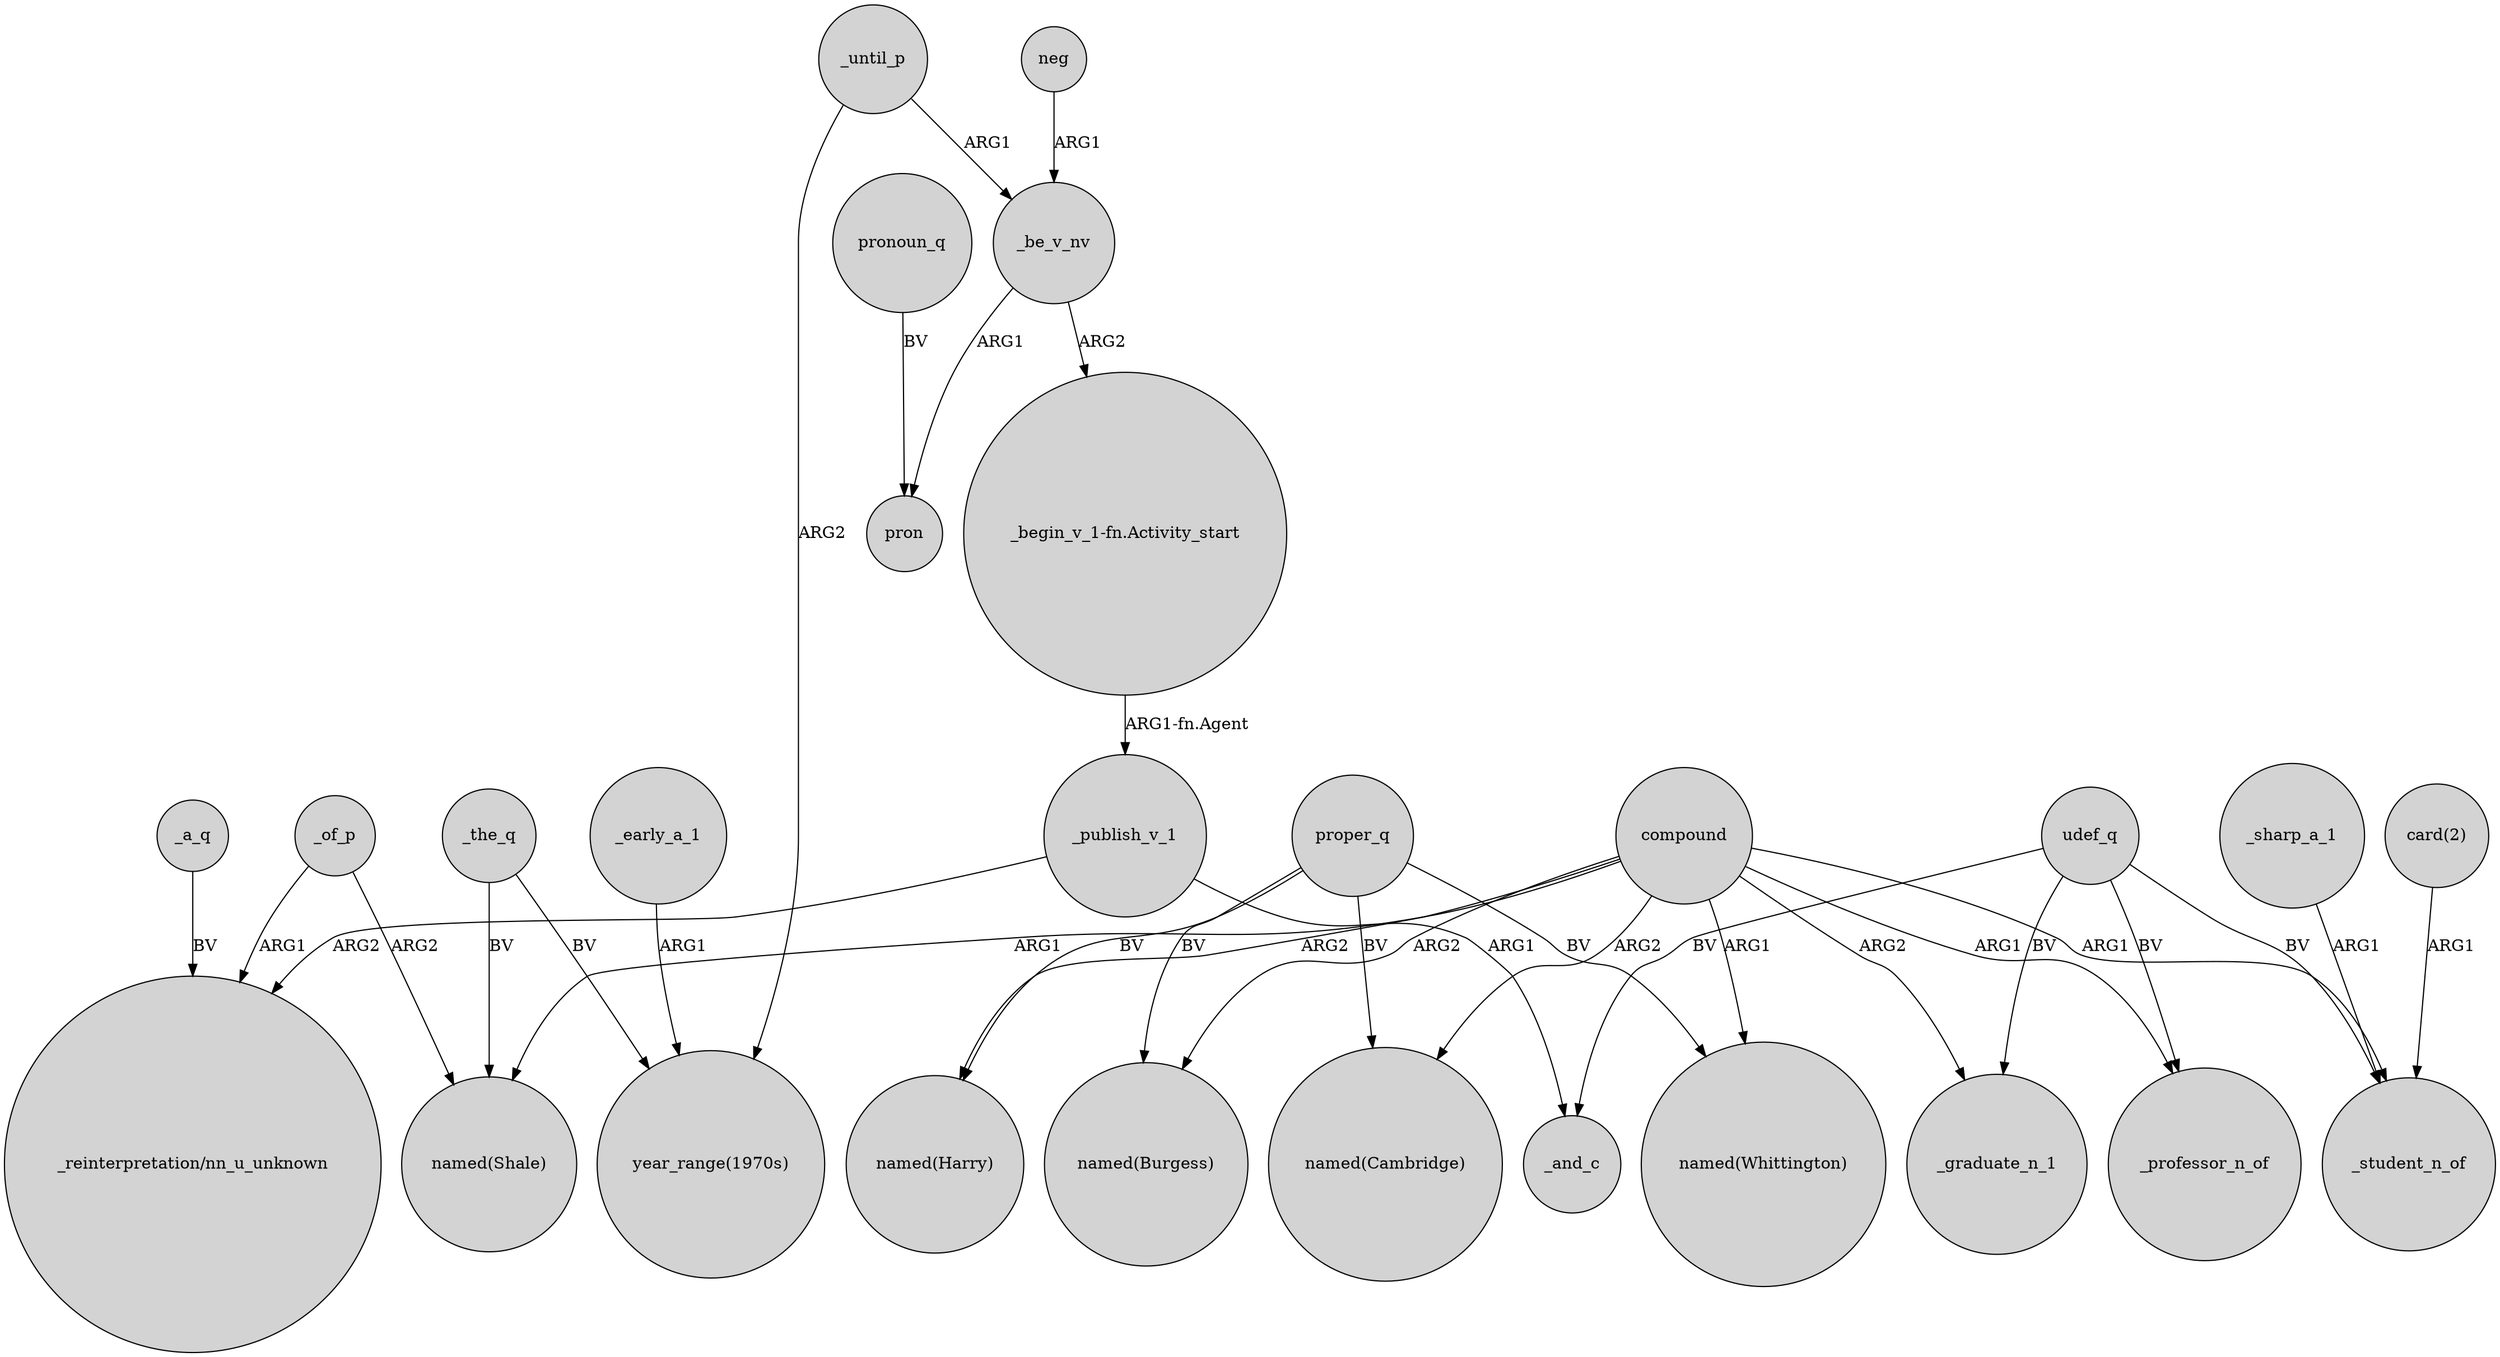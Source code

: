 digraph {
	node [shape=circle style=filled]
	_be_v_nv -> pron [label=ARG1]
	_publish_v_1 -> "_reinterpretation/nn_u_unknown" [label=ARG2]
	"_begin_v_1-fn.Activity_start" -> _publish_v_1 [label="ARG1-fn.Agent"]
	"card(2)" -> _student_n_of [label=ARG1]
	neg -> _be_v_nv [label=ARG1]
	udef_q -> _professor_n_of [label=BV]
	_a_q -> "_reinterpretation/nn_u_unknown" [label=BV]
	_be_v_nv -> "_begin_v_1-fn.Activity_start" [label=ARG2]
	compound -> _graduate_n_1 [label=ARG2]
	_sharp_a_1 -> _student_n_of [label=ARG1]
	compound -> "named(Shale)" [label=ARG1]
	udef_q -> _student_n_of [label=BV]
	_early_a_1 -> "year_range(1970s)" [label=ARG1]
	_of_p -> "_reinterpretation/nn_u_unknown" [label=ARG1]
	_the_q -> "year_range(1970s)" [label=BV]
	compound -> _professor_n_of [label=ARG1]
	proper_q -> "named(Harry)" [label=BV]
	proper_q -> "named(Whittington)" [label=BV]
	pronoun_q -> pron [label=BV]
	_until_p -> _be_v_nv [label=ARG1]
	udef_q -> _graduate_n_1 [label=BV]
	compound -> "named(Whittington)" [label=ARG1]
	compound -> "named(Burgess)" [label=ARG2]
	proper_q -> "named(Cambridge)" [label=BV]
	_until_p -> "year_range(1970s)" [label=ARG2]
	_of_p -> "named(Shale)" [label=ARG2]
	proper_q -> "named(Burgess)" [label=BV]
	compound -> "named(Harry)" [label=ARG2]
	compound -> _student_n_of [label=ARG1]
	udef_q -> _and_c [label=BV]
	_publish_v_1 -> _and_c [label=ARG1]
	_the_q -> "named(Shale)" [label=BV]
	compound -> "named(Cambridge)" [label=ARG2]
}
